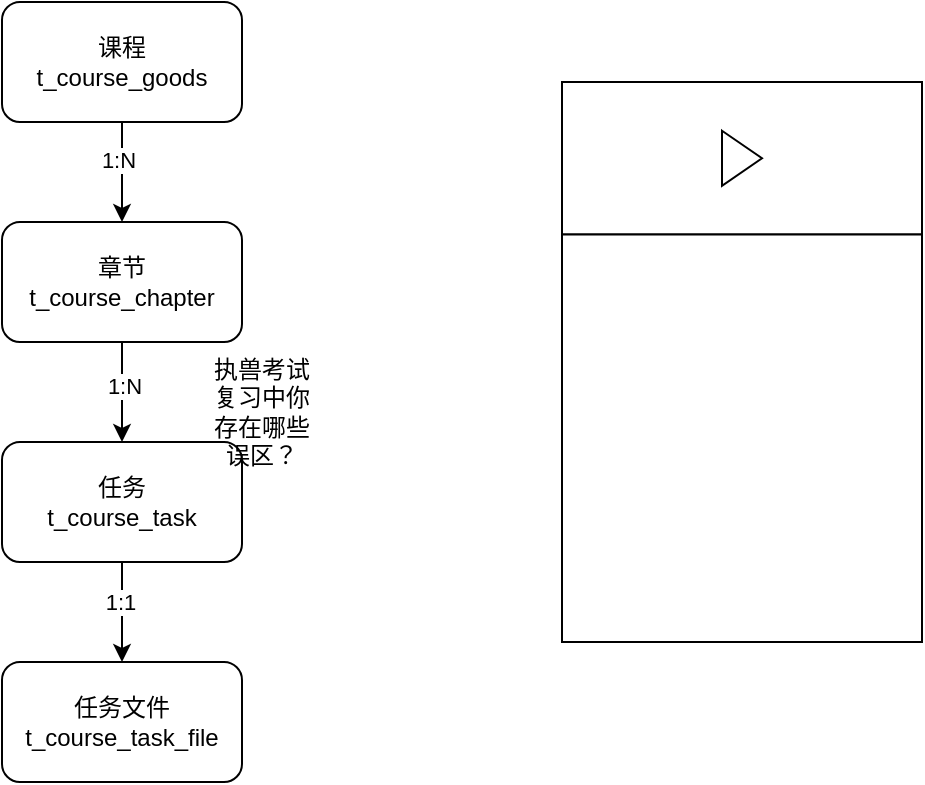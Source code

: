 <mxfile version="17.1.3" type="github">
  <diagram id="SGNOR8kBZtFjotVO8Iry" name="Page-1">
    <mxGraphModel dx="963" dy="526" grid="1" gridSize="10" guides="1" tooltips="1" connect="1" arrows="1" fold="1" page="1" pageScale="1" pageWidth="827" pageHeight="1169" math="0" shadow="0">
      <root>
        <mxCell id="0" />
        <mxCell id="1" parent="0" />
        <mxCell id="pOJ0AKZQIJc5sJZaTee8-3" value="" style="edgeStyle=orthogonalEdgeStyle;rounded=0;orthogonalLoop=1;jettySize=auto;html=1;" edge="1" parent="1" source="pOJ0AKZQIJc5sJZaTee8-1" target="pOJ0AKZQIJc5sJZaTee8-2">
          <mxGeometry relative="1" as="geometry" />
        </mxCell>
        <mxCell id="pOJ0AKZQIJc5sJZaTee8-8" value="1:N" style="edgeLabel;html=1;align=center;verticalAlign=middle;resizable=0;points=[];" vertex="1" connectable="0" parent="pOJ0AKZQIJc5sJZaTee8-3">
          <mxGeometry x="-0.232" y="-2" relative="1" as="geometry">
            <mxPoint as="offset" />
          </mxGeometry>
        </mxCell>
        <mxCell id="pOJ0AKZQIJc5sJZaTee8-1" value="课程&lt;br&gt;t_course_goods" style="rounded=1;whiteSpace=wrap;html=1;" vertex="1" parent="1">
          <mxGeometry x="310" y="340" width="120" height="60" as="geometry" />
        </mxCell>
        <mxCell id="pOJ0AKZQIJc5sJZaTee8-5" value="" style="edgeStyle=orthogonalEdgeStyle;rounded=0;orthogonalLoop=1;jettySize=auto;html=1;" edge="1" parent="1" source="pOJ0AKZQIJc5sJZaTee8-2" target="pOJ0AKZQIJc5sJZaTee8-4">
          <mxGeometry relative="1" as="geometry" />
        </mxCell>
        <mxCell id="pOJ0AKZQIJc5sJZaTee8-9" value="1:N" style="edgeLabel;html=1;align=center;verticalAlign=middle;resizable=0;points=[];" vertex="1" connectable="0" parent="pOJ0AKZQIJc5sJZaTee8-5">
          <mxGeometry x="-0.149" y="1" relative="1" as="geometry">
            <mxPoint as="offset" />
          </mxGeometry>
        </mxCell>
        <mxCell id="pOJ0AKZQIJc5sJZaTee8-2" value="章节&lt;br&gt;t_course_chapter" style="rounded=1;whiteSpace=wrap;html=1;" vertex="1" parent="1">
          <mxGeometry x="310" y="450" width="120" height="60" as="geometry" />
        </mxCell>
        <mxCell id="pOJ0AKZQIJc5sJZaTee8-7" value="" style="edgeStyle=orthogonalEdgeStyle;rounded=0;orthogonalLoop=1;jettySize=auto;html=1;" edge="1" parent="1" source="pOJ0AKZQIJc5sJZaTee8-4" target="pOJ0AKZQIJc5sJZaTee8-6">
          <mxGeometry relative="1" as="geometry" />
        </mxCell>
        <mxCell id="pOJ0AKZQIJc5sJZaTee8-10" value="1:1" style="edgeLabel;html=1;align=center;verticalAlign=middle;resizable=0;points=[];" vertex="1" connectable="0" parent="pOJ0AKZQIJc5sJZaTee8-7">
          <mxGeometry x="-0.221" y="-1" relative="1" as="geometry">
            <mxPoint as="offset" />
          </mxGeometry>
        </mxCell>
        <mxCell id="pOJ0AKZQIJc5sJZaTee8-4" value="任务&lt;br&gt;t_course_task" style="rounded=1;whiteSpace=wrap;html=1;" vertex="1" parent="1">
          <mxGeometry x="310" y="560" width="120" height="60" as="geometry" />
        </mxCell>
        <mxCell id="pOJ0AKZQIJc5sJZaTee8-6" value="任务文件t_course_task_file" style="rounded=1;whiteSpace=wrap;html=1;" vertex="1" parent="1">
          <mxGeometry x="310" y="670" width="120" height="60" as="geometry" />
        </mxCell>
        <mxCell id="pOJ0AKZQIJc5sJZaTee8-16" value="" style="rounded=0;whiteSpace=wrap;html=1;" vertex="1" parent="1">
          <mxGeometry x="590" y="380" width="180" height="76.25" as="geometry" />
        </mxCell>
        <mxCell id="pOJ0AKZQIJc5sJZaTee8-13" value="" style="triangle;whiteSpace=wrap;html=1;" vertex="1" parent="1">
          <mxGeometry x="670" y="404.38" width="20" height="27.5" as="geometry" />
        </mxCell>
        <mxCell id="pOJ0AKZQIJc5sJZaTee8-17" value="" style="rounded=0;whiteSpace=wrap;html=1;" vertex="1" parent="1">
          <mxGeometry x="590" y="456.25" width="180" height="203.75" as="geometry" />
        </mxCell>
        <mxCell id="pOJ0AKZQIJc5sJZaTee8-15" value="执兽考试复习中你存在哪些误区？" style="text;html=1;strokeColor=none;fillColor=none;align=center;verticalAlign=middle;whiteSpace=wrap;rounded=0;" vertex="1" parent="1">
          <mxGeometry x="410" y="530" width="60" height="30" as="geometry" />
        </mxCell>
      </root>
    </mxGraphModel>
  </diagram>
</mxfile>

